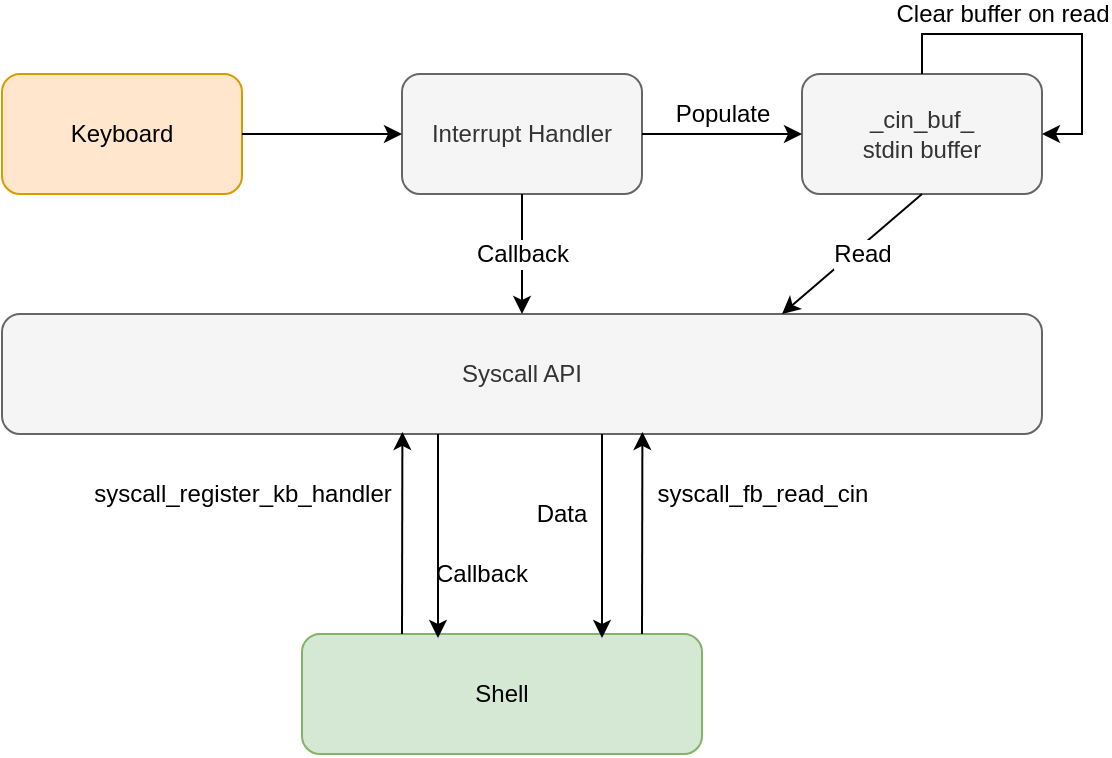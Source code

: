<mxfile version="12.4.3" type="device" pages="1"><diagram id="3en6U09PXKGOAIg45jAG" name="Page-1"><mxGraphModel dx="1408" dy="742" grid="1" gridSize="10" guides="1" tooltips="1" connect="1" arrows="1" fold="1" page="1" pageScale="1" pageWidth="1920" pageHeight="1200" math="0" shadow="0"><root><mxCell id="0"/><mxCell id="1" parent="0"/><mxCell id="mUrJGGfPXt7X_Kfpo5VD-1" value="Keyboard" style="rounded=1;whiteSpace=wrap;html=1;fillColor=#ffe6cc;strokeColor=#d79b00;" vertex="1" parent="1"><mxGeometry x="200" y="120" width="120" height="60" as="geometry"/></mxCell><mxCell id="mUrJGGfPXt7X_Kfpo5VD-2" value="Interrupt Handler" style="rounded=1;whiteSpace=wrap;html=1;fillColor=#f5f5f5;strokeColor=#666666;fontColor=#333333;" vertex="1" parent="1"><mxGeometry x="400" y="120" width="120" height="60" as="geometry"/></mxCell><mxCell id="mUrJGGfPXt7X_Kfpo5VD-3" value="&lt;div&gt;_cin_buf_ &lt;br&gt;&lt;/div&gt;&lt;div&gt;stdin buffer&lt;/div&gt;" style="rounded=1;whiteSpace=wrap;html=1;fillColor=#f5f5f5;strokeColor=#666666;fontColor=#333333;" vertex="1" parent="1"><mxGeometry x="600" y="120" width="120" height="60" as="geometry"/></mxCell><mxCell id="mUrJGGfPXt7X_Kfpo5VD-4" value="Syscall API" style="rounded=1;whiteSpace=wrap;html=1;fillColor=#f5f5f5;strokeColor=#666666;fontColor=#333333;" vertex="1" parent="1"><mxGeometry x="200" y="240" width="520" height="60" as="geometry"/></mxCell><mxCell id="mUrJGGfPXt7X_Kfpo5VD-5" value="Shell" style="rounded=1;whiteSpace=wrap;html=1;fillColor=#d5e8d4;strokeColor=#82b366;" vertex="1" parent="1"><mxGeometry x="350" y="400" width="200" height="60" as="geometry"/></mxCell><mxCell id="mUrJGGfPXt7X_Kfpo5VD-6" value="" style="endArrow=classic;html=1;entryX=0.385;entryY=0.983;entryDx=0;entryDy=0;exitX=0.25;exitY=0;exitDx=0;exitDy=0;entryPerimeter=0;" edge="1" parent="1" source="mUrJGGfPXt7X_Kfpo5VD-5" target="mUrJGGfPXt7X_Kfpo5VD-4"><mxGeometry width="50" height="50" relative="1" as="geometry"><mxPoint x="200" y="530" as="sourcePoint"/><mxPoint x="250" y="480" as="targetPoint"/></mxGeometry></mxCell><mxCell id="mUrJGGfPXt7X_Kfpo5VD-13" value="syscall_register_kb_handler" style="text;html=1;align=center;verticalAlign=middle;resizable=0;points=[];;labelBackgroundColor=#ffffff;" vertex="1" connectable="0" parent="mUrJGGfPXt7X_Kfpo5VD-6"><mxGeometry x="0.327" y="-3" relative="1" as="geometry"><mxPoint x="-83.13" y="-3.01" as="offset"/></mxGeometry></mxCell><mxCell id="mUrJGGfPXt7X_Kfpo5VD-12" value="" style="endArrow=classic;html=1;entryX=0.385;entryY=0.983;entryDx=0;entryDy=0;exitX=0.25;exitY=0;exitDx=0;exitDy=0;entryPerimeter=0;" edge="1" parent="1"><mxGeometry width="50" height="50" relative="1" as="geometry"><mxPoint x="520" y="400" as="sourcePoint"/><mxPoint x="520.2" y="298.98" as="targetPoint"/></mxGeometry></mxCell><mxCell id="mUrJGGfPXt7X_Kfpo5VD-14" value="syscall_fb_read_cin" style="text;html=1;align=center;verticalAlign=middle;resizable=0;points=[];;labelBackgroundColor=#ffffff;" vertex="1" connectable="0" parent="mUrJGGfPXt7X_Kfpo5VD-12"><mxGeometry x="-0.208" y="1" relative="1" as="geometry"><mxPoint x="60.92" y="-30" as="offset"/></mxGeometry></mxCell><mxCell id="mUrJGGfPXt7X_Kfpo5VD-15" value="" style="endArrow=classic;html=1;entryX=0;entryY=0.5;entryDx=0;entryDy=0;exitX=1;exitY=0.5;exitDx=0;exitDy=0;" edge="1" parent="1" source="mUrJGGfPXt7X_Kfpo5VD-1" target="mUrJGGfPXt7X_Kfpo5VD-2"><mxGeometry width="50" height="50" relative="1" as="geometry"><mxPoint x="200" y="530" as="sourcePoint"/><mxPoint x="250" y="480" as="targetPoint"/></mxGeometry></mxCell><mxCell id="mUrJGGfPXt7X_Kfpo5VD-16" value="" style="endArrow=classic;html=1;entryX=0;entryY=0.5;entryDx=0;entryDy=0;exitX=1;exitY=0.5;exitDx=0;exitDy=0;" edge="1" parent="1" source="mUrJGGfPXt7X_Kfpo5VD-2" target="mUrJGGfPXt7X_Kfpo5VD-3"><mxGeometry width="50" height="50" relative="1" as="geometry"><mxPoint x="200" y="530" as="sourcePoint"/><mxPoint x="250" y="480" as="targetPoint"/></mxGeometry></mxCell><mxCell id="mUrJGGfPXt7X_Kfpo5VD-17" value="Populate" style="text;html=1;align=center;verticalAlign=middle;resizable=0;points=[];;labelBackgroundColor=#ffffff;" vertex="1" connectable="0" parent="mUrJGGfPXt7X_Kfpo5VD-16"><mxGeometry x="-0.475" y="2" relative="1" as="geometry"><mxPoint x="19" y="-8" as="offset"/></mxGeometry></mxCell><mxCell id="mUrJGGfPXt7X_Kfpo5VD-18" value="" style="endArrow=classic;html=1;entryX=0.75;entryY=0;entryDx=0;entryDy=0;exitX=0.5;exitY=1;exitDx=0;exitDy=0;" edge="1" parent="1" source="mUrJGGfPXt7X_Kfpo5VD-3" target="mUrJGGfPXt7X_Kfpo5VD-4"><mxGeometry width="50" height="50" relative="1" as="geometry"><mxPoint x="200" y="530" as="sourcePoint"/><mxPoint x="250" y="480" as="targetPoint"/></mxGeometry></mxCell><mxCell id="mUrJGGfPXt7X_Kfpo5VD-19" value="Read" style="text;html=1;align=center;verticalAlign=middle;resizable=0;points=[];;labelBackgroundColor=#ffffff;" vertex="1" connectable="0" parent="mUrJGGfPXt7X_Kfpo5VD-18"><mxGeometry x="-0.506" y="-1" relative="1" as="geometry"><mxPoint x="-11.89" y="15.79" as="offset"/></mxGeometry></mxCell><mxCell id="mUrJGGfPXt7X_Kfpo5VD-20" value="" style="endArrow=classic;html=1;entryX=0.5;entryY=0;entryDx=0;entryDy=0;exitX=0.5;exitY=1;exitDx=0;exitDy=0;" edge="1" parent="1" source="mUrJGGfPXt7X_Kfpo5VD-2" target="mUrJGGfPXt7X_Kfpo5VD-4"><mxGeometry width="50" height="50" relative="1" as="geometry"><mxPoint x="200" y="530" as="sourcePoint"/><mxPoint x="250" y="480" as="targetPoint"/></mxGeometry></mxCell><mxCell id="mUrJGGfPXt7X_Kfpo5VD-21" value="Callback" style="text;html=1;align=center;verticalAlign=middle;resizable=0;points=[];;labelBackgroundColor=#ffffff;" vertex="1" connectable="0" parent="mUrJGGfPXt7X_Kfpo5VD-20"><mxGeometry x="-0.433" y="3" relative="1" as="geometry"><mxPoint x="-3" y="13" as="offset"/></mxGeometry></mxCell><mxCell id="mUrJGGfPXt7X_Kfpo5VD-22" value="" style="endArrow=classic;html=1;entryX=0.34;entryY=0.033;entryDx=0;entryDy=0;entryPerimeter=0;" edge="1" parent="1" target="mUrJGGfPXt7X_Kfpo5VD-5"><mxGeometry width="50" height="50" relative="1" as="geometry"><mxPoint x="418" y="300" as="sourcePoint"/><mxPoint x="250" y="480" as="targetPoint"/></mxGeometry></mxCell><mxCell id="mUrJGGfPXt7X_Kfpo5VD-25" value="" style="endArrow=classic;html=1;entryX=0.34;entryY=0.033;entryDx=0;entryDy=0;entryPerimeter=0;" edge="1" parent="1"><mxGeometry width="50" height="50" relative="1" as="geometry"><mxPoint x="500" y="300" as="sourcePoint"/><mxPoint x="500" y="401.98" as="targetPoint"/></mxGeometry></mxCell><mxCell id="mUrJGGfPXt7X_Kfpo5VD-26" value="Data" style="text;html=1;strokeColor=none;fillColor=none;align=center;verticalAlign=middle;whiteSpace=wrap;rounded=0;" vertex="1" parent="1"><mxGeometry x="460" y="330" width="40" height="20" as="geometry"/></mxCell><mxCell id="mUrJGGfPXt7X_Kfpo5VD-28" value="Callback" style="text;html=1;strokeColor=none;fillColor=none;align=center;verticalAlign=middle;whiteSpace=wrap;rounded=0;" vertex="1" parent="1"><mxGeometry x="420" y="360" width="40" height="20" as="geometry"/></mxCell><mxCell id="mUrJGGfPXt7X_Kfpo5VD-29" style="edgeStyle=orthogonalEdgeStyle;rounded=0;orthogonalLoop=1;jettySize=auto;html=1;exitX=0.5;exitY=0;exitDx=0;exitDy=0;entryX=1;entryY=0.5;entryDx=0;entryDy=0;" edge="1" parent="1" source="mUrJGGfPXt7X_Kfpo5VD-3" target="mUrJGGfPXt7X_Kfpo5VD-3"><mxGeometry relative="1" as="geometry"/></mxCell><mxCell id="mUrJGGfPXt7X_Kfpo5VD-30" value="Clear buffer on read" style="text;html=1;align=center;verticalAlign=middle;resizable=0;points=[];;labelBackgroundColor=#ffffff;" vertex="1" connectable="0" parent="mUrJGGfPXt7X_Kfpo5VD-29"><mxGeometry x="-0.129" y="-3" relative="1" as="geometry"><mxPoint x="-14" y="-13" as="offset"/></mxGeometry></mxCell></root></mxGraphModel></diagram></mxfile>